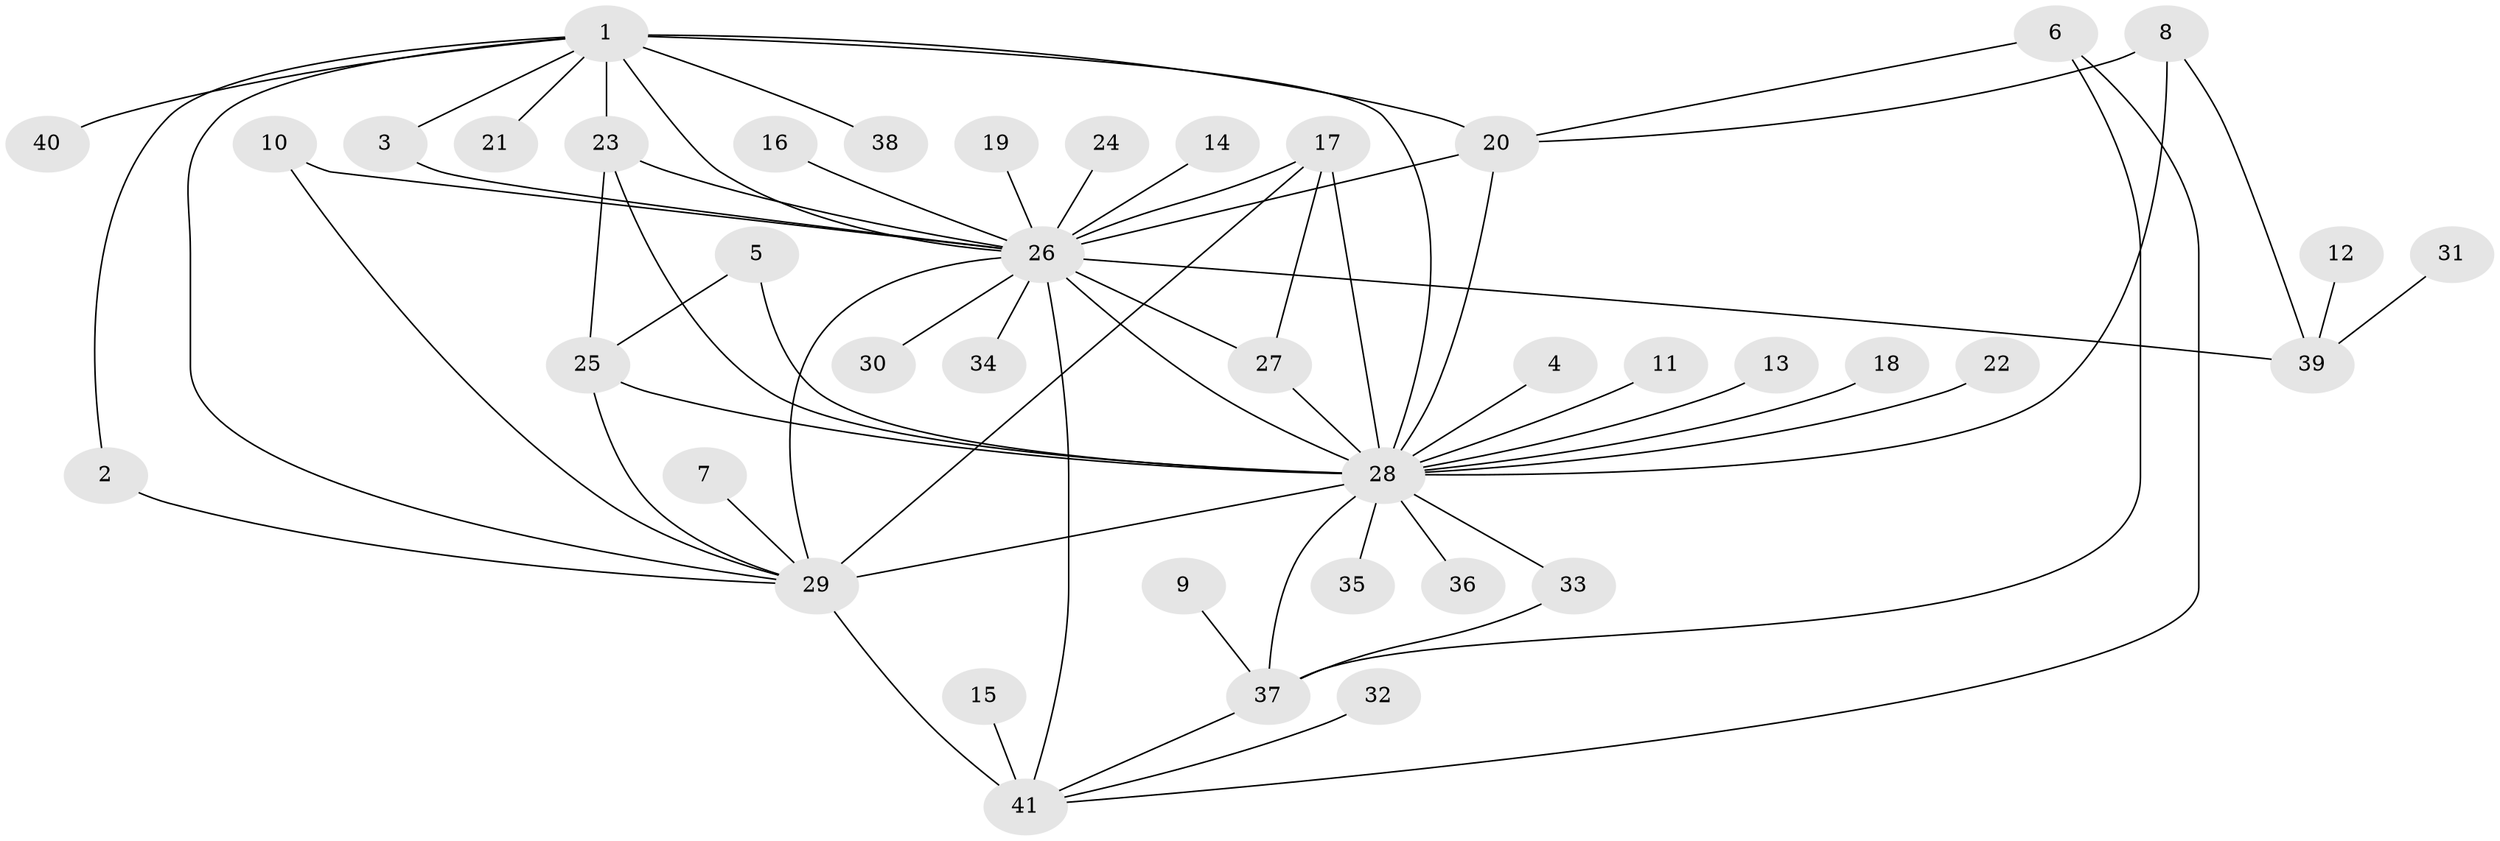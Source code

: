 // original degree distribution, {13: 0.012987012987012988, 2: 0.3116883116883117, 27: 0.012987012987012988, 4: 0.05194805194805195, 3: 0.03896103896103896, 9: 0.012987012987012988, 5: 0.03896103896103896, 18: 0.012987012987012988, 7: 0.025974025974025976, 1: 0.42857142857142855, 6: 0.03896103896103896, 8: 0.012987012987012988}
// Generated by graph-tools (version 1.1) at 2025/26/03/09/25 03:26:00]
// undirected, 41 vertices, 64 edges
graph export_dot {
graph [start="1"]
  node [color=gray90,style=filled];
  1;
  2;
  3;
  4;
  5;
  6;
  7;
  8;
  9;
  10;
  11;
  12;
  13;
  14;
  15;
  16;
  17;
  18;
  19;
  20;
  21;
  22;
  23;
  24;
  25;
  26;
  27;
  28;
  29;
  30;
  31;
  32;
  33;
  34;
  35;
  36;
  37;
  38;
  39;
  40;
  41;
  1 -- 2 [weight=1.0];
  1 -- 3 [weight=1.0];
  1 -- 20 [weight=1.0];
  1 -- 21 [weight=1.0];
  1 -- 23 [weight=1.0];
  1 -- 26 [weight=1.0];
  1 -- 28 [weight=2.0];
  1 -- 29 [weight=1.0];
  1 -- 38 [weight=1.0];
  1 -- 40 [weight=1.0];
  2 -- 29 [weight=1.0];
  3 -- 26 [weight=1.0];
  4 -- 28 [weight=1.0];
  5 -- 25 [weight=1.0];
  5 -- 28 [weight=1.0];
  6 -- 20 [weight=1.0];
  6 -- 37 [weight=1.0];
  6 -- 41 [weight=1.0];
  7 -- 29 [weight=1.0];
  8 -- 20 [weight=1.0];
  8 -- 28 [weight=1.0];
  8 -- 39 [weight=1.0];
  9 -- 37 [weight=1.0];
  10 -- 26 [weight=1.0];
  10 -- 29 [weight=1.0];
  11 -- 28 [weight=1.0];
  12 -- 39 [weight=1.0];
  13 -- 28 [weight=1.0];
  14 -- 26 [weight=1.0];
  15 -- 41 [weight=1.0];
  16 -- 26 [weight=1.0];
  17 -- 26 [weight=1.0];
  17 -- 27 [weight=1.0];
  17 -- 28 [weight=1.0];
  17 -- 29 [weight=1.0];
  18 -- 28 [weight=1.0];
  19 -- 26 [weight=1.0];
  20 -- 26 [weight=1.0];
  20 -- 28 [weight=1.0];
  22 -- 28 [weight=1.0];
  23 -- 25 [weight=1.0];
  23 -- 26 [weight=1.0];
  23 -- 28 [weight=1.0];
  24 -- 26 [weight=1.0];
  25 -- 28 [weight=1.0];
  25 -- 29 [weight=1.0];
  26 -- 27 [weight=1.0];
  26 -- 28 [weight=2.0];
  26 -- 29 [weight=1.0];
  26 -- 30 [weight=1.0];
  26 -- 34 [weight=1.0];
  26 -- 39 [weight=1.0];
  26 -- 41 [weight=2.0];
  27 -- 28 [weight=1.0];
  28 -- 29 [weight=1.0];
  28 -- 33 [weight=1.0];
  28 -- 35 [weight=1.0];
  28 -- 36 [weight=1.0];
  28 -- 37 [weight=2.0];
  29 -- 41 [weight=4.0];
  31 -- 39 [weight=1.0];
  32 -- 41 [weight=1.0];
  33 -- 37 [weight=1.0];
  37 -- 41 [weight=1.0];
}
